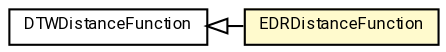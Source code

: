 #!/usr/local/bin/dot
#
# Class diagram 
# Generated by UMLGraph version R5_7_2-60-g0e99a6 (http://www.spinellis.gr/umlgraph/)
#

digraph G {
	graph [fontnames="svg"]
	edge [fontname="Roboto",fontsize=7,labelfontname="Roboto",labelfontsize=7,color="black"];
	node [fontname="Roboto",fontcolor="black",fontsize=8,shape=plaintext,margin=0,width=0,height=0];
	nodesep=0.15;
	ranksep=0.25;
	rankdir=LR;
	// de.lmu.ifi.dbs.elki.distance.distancefunction.timeseries.DTWDistanceFunction
	c3693702 [label=<<table title="de.lmu.ifi.dbs.elki.distance.distancefunction.timeseries.DTWDistanceFunction" border="0" cellborder="1" cellspacing="0" cellpadding="2" href="DTWDistanceFunction.html" target="_parent">
		<tr><td><table border="0" cellspacing="0" cellpadding="1">
		<tr><td align="center" balign="center"> <font face="Roboto">DTWDistanceFunction</font> </td></tr>
		</table></td></tr>
		</table>>, URL="DTWDistanceFunction.html"];
	// de.lmu.ifi.dbs.elki.distance.distancefunction.timeseries.EDRDistanceFunction
	c3693704 [label=<<table title="de.lmu.ifi.dbs.elki.distance.distancefunction.timeseries.EDRDistanceFunction" border="0" cellborder="1" cellspacing="0" cellpadding="2" bgcolor="lemonChiffon" href="EDRDistanceFunction.html" target="_parent">
		<tr><td><table border="0" cellspacing="0" cellpadding="1">
		<tr><td align="center" balign="center"> <font face="Roboto">EDRDistanceFunction</font> </td></tr>
		</table></td></tr>
		</table>>, URL="EDRDistanceFunction.html"];
	// de.lmu.ifi.dbs.elki.distance.distancefunction.timeseries.EDRDistanceFunction extends de.lmu.ifi.dbs.elki.distance.distancefunction.timeseries.DTWDistanceFunction
	c3693702 -> c3693704 [arrowtail=empty,dir=back,weight=10];
}

